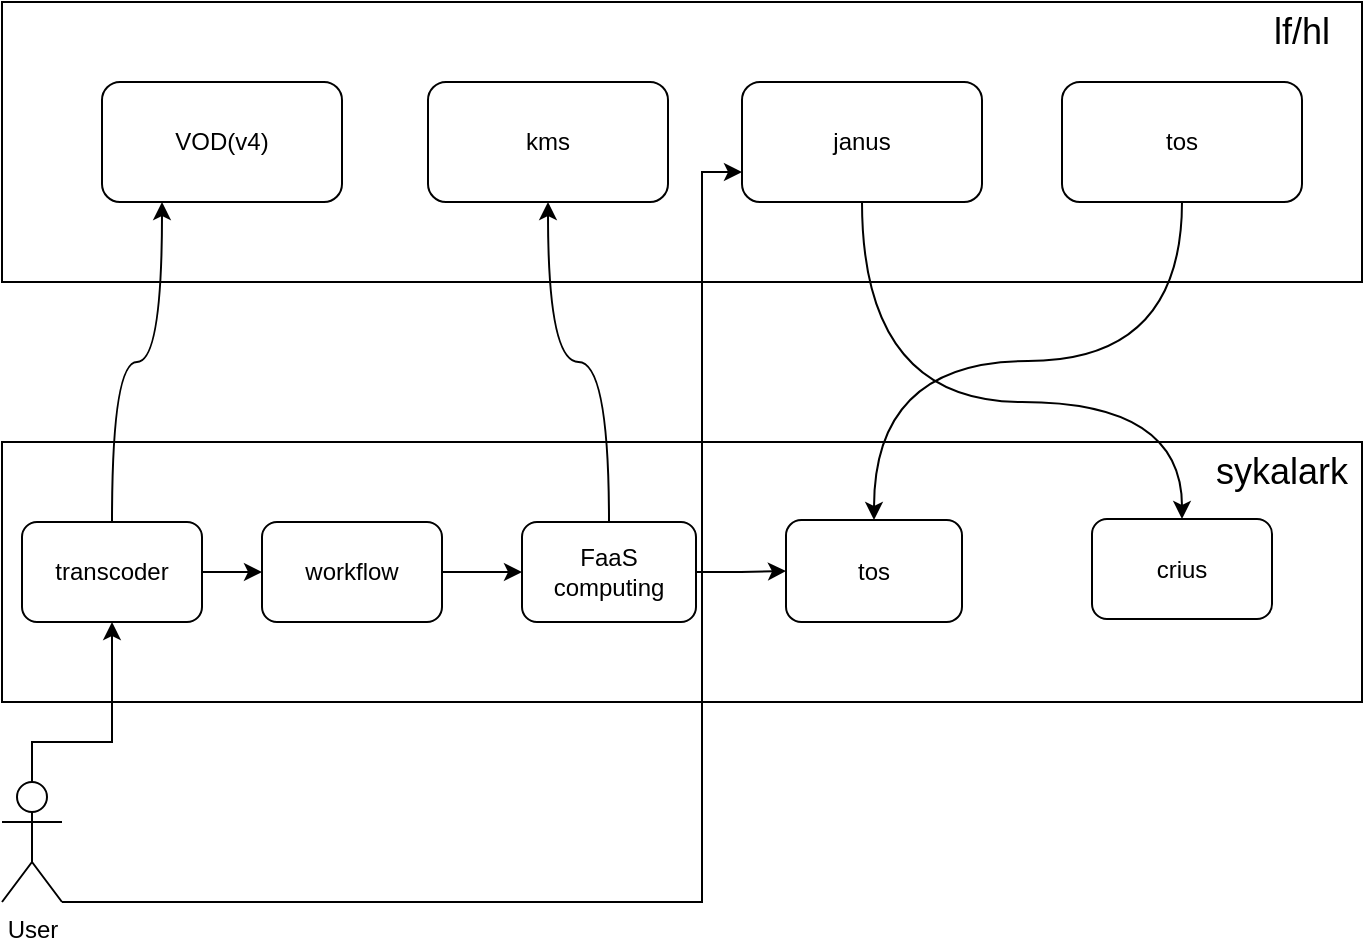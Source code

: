 <mxfile version="12.1.8" type="github" pages="1">
  <diagram id="3AnX0hbhMCEaTeI7DS21" name="Page-1">
    <mxGraphModel dx="1426" dy="722" grid="1" gridSize="10" guides="1" tooltips="1" connect="1" arrows="1" fold="1" page="1" pageScale="1" pageWidth="827" pageHeight="1169" math="0" shadow="0">
      <root>
        <mxCell id="0"/>
        <mxCell id="1" parent="0"/>
        <mxCell id="mSAxrHOzgFPKpsbtd0vX-1" value="" style="rounded=0;whiteSpace=wrap;html=1;" parent="1" vertex="1">
          <mxGeometry x="80" y="90" width="680" height="140" as="geometry"/>
        </mxCell>
        <mxCell id="mSAxrHOzgFPKpsbtd0vX-2" value="" style="rounded=0;whiteSpace=wrap;html=1;" parent="1" vertex="1">
          <mxGeometry x="80" y="310" width="680" height="130" as="geometry"/>
        </mxCell>
        <mxCell id="mSAxrHOzgFPKpsbtd0vX-3" value="VOD(v4)" style="rounded=1;whiteSpace=wrap;html=1;" parent="1" vertex="1">
          <mxGeometry x="130" y="130" width="120" height="60" as="geometry"/>
        </mxCell>
        <mxCell id="mSAxrHOzgFPKpsbtd0vX-4" value="kms" style="rounded=1;whiteSpace=wrap;html=1;" parent="1" vertex="1">
          <mxGeometry x="293" y="130" width="120" height="60" as="geometry"/>
        </mxCell>
        <mxCell id="mSAxrHOzgFPKpsbtd0vX-23" style="edgeStyle=orthogonalEdgeStyle;rounded=0;orthogonalLoop=1;jettySize=auto;html=1;exitX=0.5;exitY=1;exitDx=0;exitDy=0;entryX=0.5;entryY=0;entryDx=0;entryDy=0;curved=1;" parent="1" source="mSAxrHOzgFPKpsbtd0vX-5" target="mSAxrHOzgFPKpsbtd0vX-9" edge="1">
          <mxGeometry relative="1" as="geometry">
            <Array as="points">
              <mxPoint x="510" y="290"/>
              <mxPoint x="670" y="290"/>
            </Array>
          </mxGeometry>
        </mxCell>
        <mxCell id="mSAxrHOzgFPKpsbtd0vX-5" value="janus" style="rounded=1;whiteSpace=wrap;html=1;" parent="1" vertex="1">
          <mxGeometry x="450" y="130" width="120" height="60" as="geometry"/>
        </mxCell>
        <mxCell id="mSAxrHOzgFPKpsbtd0vX-22" style="edgeStyle=orthogonalEdgeStyle;rounded=0;orthogonalLoop=1;jettySize=auto;html=1;exitX=0.5;exitY=1;exitDx=0;exitDy=0;entryX=0.5;entryY=0;entryDx=0;entryDy=0;curved=1;" parent="1" source="mSAxrHOzgFPKpsbtd0vX-6" target="mSAxrHOzgFPKpsbtd0vX-10" edge="1">
          <mxGeometry relative="1" as="geometry"/>
        </mxCell>
        <mxCell id="mSAxrHOzgFPKpsbtd0vX-6" value="tos" style="rounded=1;whiteSpace=wrap;html=1;" parent="1" vertex="1">
          <mxGeometry x="610" y="130" width="120" height="60" as="geometry"/>
        </mxCell>
        <mxCell id="mSAxrHOzgFPKpsbtd0vX-18" style="edgeStyle=orthogonalEdgeStyle;rounded=0;orthogonalLoop=1;jettySize=auto;html=1;exitX=1;exitY=0.5;exitDx=0;exitDy=0;entryX=0;entryY=0.5;entryDx=0;entryDy=0;" parent="1" source="mSAxrHOzgFPKpsbtd0vX-7" target="mSAxrHOzgFPKpsbtd0vX-8" edge="1">
          <mxGeometry relative="1" as="geometry"/>
        </mxCell>
        <mxCell id="mSAxrHOzgFPKpsbtd0vX-7" value="workflow" style="rounded=1;whiteSpace=wrap;html=1;" parent="1" vertex="1">
          <mxGeometry x="210" y="350" width="90" height="50" as="geometry"/>
        </mxCell>
        <mxCell id="mSAxrHOzgFPKpsbtd0vX-20" style="edgeStyle=orthogonalEdgeStyle;rounded=0;orthogonalLoop=1;jettySize=auto;html=1;exitX=0.5;exitY=0;exitDx=0;exitDy=0;entryX=0.5;entryY=1;entryDx=0;entryDy=0;curved=1;" parent="1" source="mSAxrHOzgFPKpsbtd0vX-8" target="mSAxrHOzgFPKpsbtd0vX-4" edge="1">
          <mxGeometry relative="1" as="geometry"/>
        </mxCell>
        <mxCell id="mSAxrHOzgFPKpsbtd0vX-21" style="edgeStyle=orthogonalEdgeStyle;rounded=0;orthogonalLoop=1;jettySize=auto;html=1;exitX=1;exitY=0.5;exitDx=0;exitDy=0;entryX=0;entryY=0.5;entryDx=0;entryDy=0;" parent="1" source="mSAxrHOzgFPKpsbtd0vX-8" target="mSAxrHOzgFPKpsbtd0vX-10" edge="1">
          <mxGeometry relative="1" as="geometry"/>
        </mxCell>
        <mxCell id="mSAxrHOzgFPKpsbtd0vX-8" value="FaaS computing" style="rounded=1;whiteSpace=wrap;html=1;" parent="1" vertex="1">
          <mxGeometry x="340" y="350" width="87" height="50" as="geometry"/>
        </mxCell>
        <mxCell id="mSAxrHOzgFPKpsbtd0vX-9" value="crius" style="rounded=1;whiteSpace=wrap;html=1;" parent="1" vertex="1">
          <mxGeometry x="625" y="348.5" width="90" height="50" as="geometry"/>
        </mxCell>
        <mxCell id="mSAxrHOzgFPKpsbtd0vX-10" value="tos" style="rounded=1;whiteSpace=wrap;html=1;" parent="1" vertex="1">
          <mxGeometry x="472" y="349" width="88" height="51" as="geometry"/>
        </mxCell>
        <mxCell id="mSAxrHOzgFPKpsbtd0vX-27" style="rounded=0;orthogonalLoop=1;jettySize=auto;html=1;exitX=1;exitY=1;exitDx=0;exitDy=0;exitPerimeter=0;entryX=0;entryY=0.75;entryDx=0;entryDy=0;edgeStyle=orthogonalEdgeStyle;" parent="1" source="mSAxrHOzgFPKpsbtd0vX-13" target="mSAxrHOzgFPKpsbtd0vX-5" edge="1">
          <mxGeometry relative="1" as="geometry">
            <mxPoint x="400" y="260" as="targetPoint"/>
            <Array as="points">
              <mxPoint x="430" y="540"/>
              <mxPoint x="430" y="175"/>
            </Array>
          </mxGeometry>
        </mxCell>
        <mxCell id="OKaf-QzqjjtOVxdVz988-5" style="edgeStyle=orthogonalEdgeStyle;rounded=0;orthogonalLoop=1;jettySize=auto;html=1;exitX=0.5;exitY=0;exitDx=0;exitDy=0;exitPerimeter=0;entryX=0.5;entryY=1;entryDx=0;entryDy=0;" parent="1" source="mSAxrHOzgFPKpsbtd0vX-13" target="OKaf-QzqjjtOVxdVz988-3" edge="1">
          <mxGeometry relative="1" as="geometry">
            <Array as="points">
              <mxPoint x="95" y="460"/>
              <mxPoint x="135" y="460"/>
            </Array>
          </mxGeometry>
        </mxCell>
        <mxCell id="mSAxrHOzgFPKpsbtd0vX-13" value="User" style="shape=umlActor;verticalLabelPosition=bottom;labelBackgroundColor=#ffffff;verticalAlign=top;html=1;outlineConnect=0;" parent="1" vertex="1">
          <mxGeometry x="80" y="480" width="30" height="60" as="geometry"/>
        </mxCell>
        <mxCell id="mSAxrHOzgFPKpsbtd0vX-16" value="&lt;font style=&quot;font-size: 18px&quot;&gt;lf/hl&lt;/font&gt;" style="text;html=1;strokeColor=none;fillColor=none;align=center;verticalAlign=middle;whiteSpace=wrap;rounded=0;" parent="1" vertex="1">
          <mxGeometry x="700" y="90" width="60" height="30" as="geometry"/>
        </mxCell>
        <mxCell id="mSAxrHOzgFPKpsbtd0vX-17" value="&lt;span style=&quot;font-size: 18px&quot;&gt;sykalark&lt;/span&gt;" style="text;html=1;strokeColor=none;fillColor=none;align=center;verticalAlign=middle;whiteSpace=wrap;rounded=0;" parent="1" vertex="1">
          <mxGeometry x="690" y="310" width="60" height="30" as="geometry"/>
        </mxCell>
        <mxCell id="OKaf-QzqjjtOVxdVz988-6" style="edgeStyle=orthogonalEdgeStyle;rounded=0;orthogonalLoop=1;jettySize=auto;html=1;exitX=0.5;exitY=0;exitDx=0;exitDy=0;entryX=0.25;entryY=1;entryDx=0;entryDy=0;curved=1;" parent="1" source="OKaf-QzqjjtOVxdVz988-3" target="mSAxrHOzgFPKpsbtd0vX-3" edge="1">
          <mxGeometry relative="1" as="geometry"/>
        </mxCell>
        <mxCell id="1srC5_BeZXgZBqzFrj7j-1" style="edgeStyle=orthogonalEdgeStyle;rounded=0;orthogonalLoop=1;jettySize=auto;html=1;exitX=1;exitY=0.5;exitDx=0;exitDy=0;entryX=0;entryY=0.5;entryDx=0;entryDy=0;" edge="1" parent="1" source="OKaf-QzqjjtOVxdVz988-3" target="mSAxrHOzgFPKpsbtd0vX-7">
          <mxGeometry relative="1" as="geometry"/>
        </mxCell>
        <mxCell id="OKaf-QzqjjtOVxdVz988-3" value="transcoder" style="rounded=1;whiteSpace=wrap;html=1;" parent="1" vertex="1">
          <mxGeometry x="90" y="350" width="90" height="50" as="geometry"/>
        </mxCell>
      </root>
    </mxGraphModel>
  </diagram>
</mxfile>
